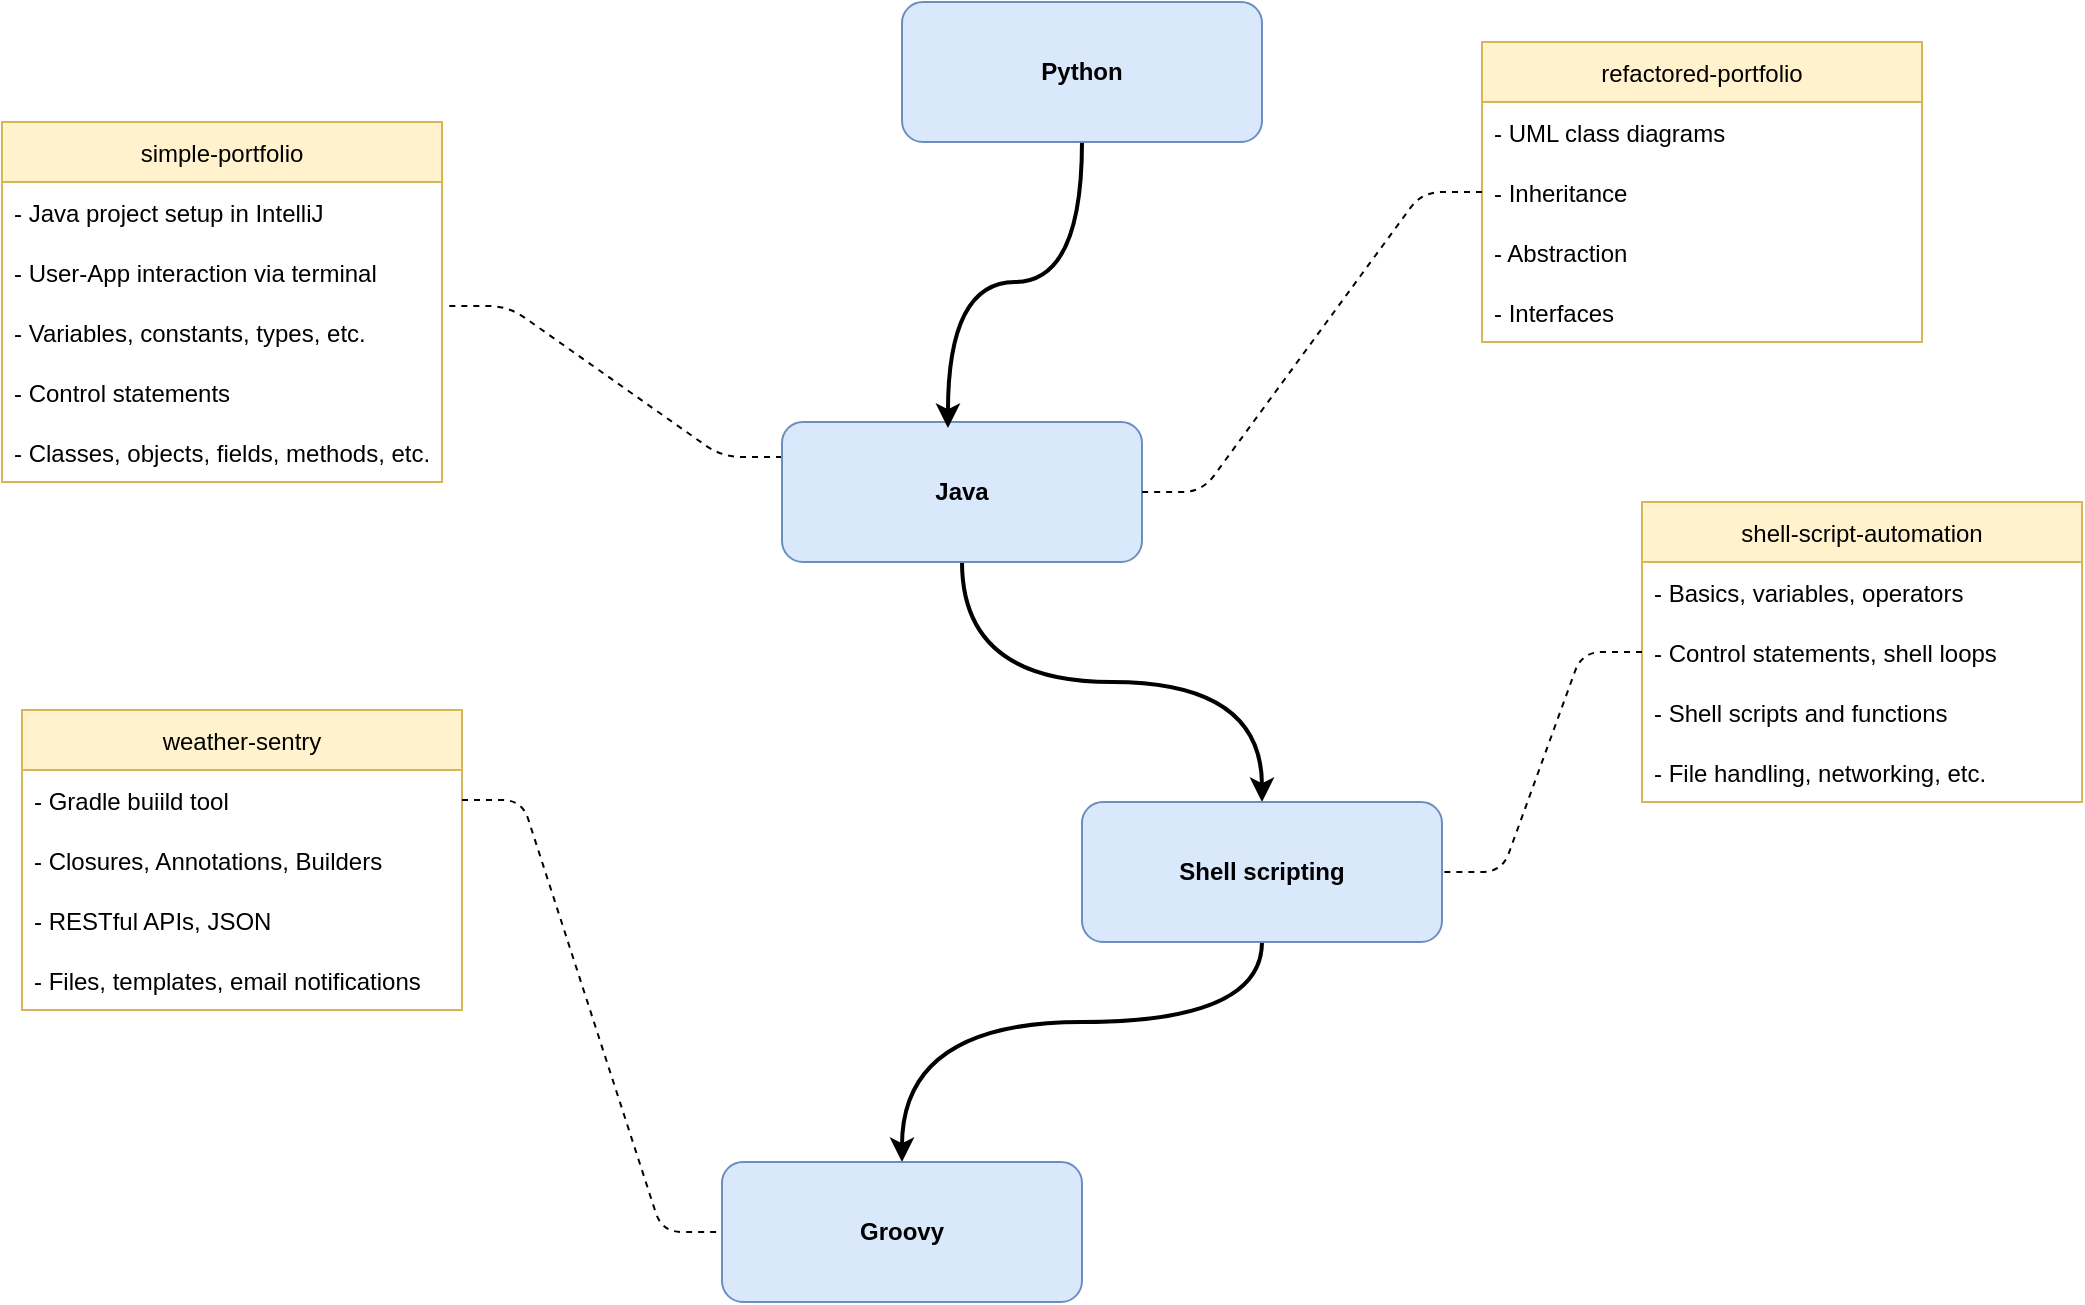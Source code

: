 <mxfile version="23.1.5" type="device">
  <diagram id="WKo9ChxJwPo8a2PyM7Kh" name="Seite-1">
    <mxGraphModel dx="1140" dy="826" grid="1" gridSize="10" guides="1" tooltips="1" connect="1" arrows="1" fold="1" page="1" pageScale="1" pageWidth="1169" pageHeight="827" background="#ffffff" math="0" shadow="0">
      <root>
        <mxCell id="0" />
        <mxCell id="1" parent="0" />
        <mxCell id="5u61I4w0F9tgi8mOFdOe-32" style="edgeStyle=entityRelationEdgeStyle;orthogonalLoop=1;jettySize=auto;html=1;entryX=1.014;entryY=0.067;entryDx=0;entryDy=0;entryPerimeter=0;exitX=0;exitY=0.25;exitDx=0;exitDy=0;dashed=1;elbow=vertical;endArrow=none;endFill=0;" parent="1" source="5u61I4w0F9tgi8mOFdOe-1" target="5u61I4w0F9tgi8mOFdOe-29" edge="1">
          <mxGeometry relative="1" as="geometry" />
        </mxCell>
        <mxCell id="5u61I4w0F9tgi8mOFdOe-57" style="edgeStyle=orthogonalEdgeStyle;curved=1;orthogonalLoop=1;jettySize=auto;html=1;startArrow=none;startFill=0;endArrow=classic;endFill=1;strokeWidth=2;elbow=vertical;" parent="1" source="5u61I4w0F9tgi8mOFdOe-1" target="5u61I4w0F9tgi8mOFdOe-56" edge="1">
          <mxGeometry relative="1" as="geometry" />
        </mxCell>
        <mxCell id="5u61I4w0F9tgi8mOFdOe-1" value="&lt;b&gt;Java&lt;/b&gt;" style="rounded=1;whiteSpace=wrap;html=1;fillColor=#dae8fc;strokeColor=#6c8ebf;" parent="1" vertex="1">
          <mxGeometry x="520" y="270" width="180" height="70" as="geometry" />
        </mxCell>
        <mxCell id="5u61I4w0F9tgi8mOFdOe-27" value="simple-portfolio" style="swimlane;fontStyle=0;childLayout=stackLayout;horizontal=1;startSize=30;horizontalStack=0;resizeParent=1;resizeParentMax=0;resizeLast=0;collapsible=1;marginBottom=0;fillColor=#fff2cc;strokeColor=#d6b656;" parent="1" vertex="1">
          <mxGeometry x="130" y="120" width="220" height="180" as="geometry" />
        </mxCell>
        <mxCell id="5u61I4w0F9tgi8mOFdOe-28" value="- Java project setup in IntelliJ" style="text;strokeColor=none;fillColor=none;align=left;verticalAlign=middle;spacingLeft=4;spacingRight=4;overflow=hidden;points=[[0,0.5],[1,0.5]];portConstraint=eastwest;rotatable=0;" parent="5u61I4w0F9tgi8mOFdOe-27" vertex="1">
          <mxGeometry y="30" width="220" height="30" as="geometry" />
        </mxCell>
        <mxCell id="uamTwMM5MynsBb1By7ge-2" value="- User-App interaction via terminal" style="text;strokeColor=none;fillColor=none;align=left;verticalAlign=middle;spacingLeft=4;spacingRight=4;overflow=hidden;points=[[0,0.5],[1,0.5]];portConstraint=eastwest;rotatable=0;" parent="5u61I4w0F9tgi8mOFdOe-27" vertex="1">
          <mxGeometry y="60" width="220" height="30" as="geometry" />
        </mxCell>
        <mxCell id="5u61I4w0F9tgi8mOFdOe-29" value="- Variables, constants, types, etc." style="text;strokeColor=none;fillColor=none;align=left;verticalAlign=middle;spacingLeft=4;spacingRight=4;overflow=hidden;points=[[0,0.5],[1,0.5]];portConstraint=eastwest;rotatable=0;" parent="5u61I4w0F9tgi8mOFdOe-27" vertex="1">
          <mxGeometry y="90" width="220" height="30" as="geometry" />
        </mxCell>
        <mxCell id="uamTwMM5MynsBb1By7ge-1" value="- Control statements" style="text;strokeColor=none;fillColor=none;align=left;verticalAlign=middle;spacingLeft=4;spacingRight=4;overflow=hidden;points=[[0,0.5],[1,0.5]];portConstraint=eastwest;rotatable=0;" parent="5u61I4w0F9tgi8mOFdOe-27" vertex="1">
          <mxGeometry y="120" width="220" height="30" as="geometry" />
        </mxCell>
        <mxCell id="5u61I4w0F9tgi8mOFdOe-30" value="- Classes, objects, fields, methods, etc." style="text;strokeColor=none;fillColor=none;align=left;verticalAlign=middle;spacingLeft=4;spacingRight=4;overflow=hidden;points=[[0,0.5],[1,0.5]];portConstraint=eastwest;rotatable=0;" parent="5u61I4w0F9tgi8mOFdOe-27" vertex="1">
          <mxGeometry y="150" width="220" height="30" as="geometry" />
        </mxCell>
        <mxCell id="5u61I4w0F9tgi8mOFdOe-33" value="refactored-portfolio" style="swimlane;fontStyle=0;childLayout=stackLayout;horizontal=1;startSize=30;horizontalStack=0;resizeParent=1;resizeParentMax=0;resizeLast=0;collapsible=1;marginBottom=0;fillColor=#fff2cc;strokeColor=#d6b656;" parent="1" vertex="1">
          <mxGeometry x="870" y="80" width="220" height="150" as="geometry">
            <mxRectangle x="50" y="310" width="130" height="30" as="alternateBounds" />
          </mxGeometry>
        </mxCell>
        <mxCell id="5u61I4w0F9tgi8mOFdOe-34" value="- UML class diagrams" style="text;strokeColor=none;fillColor=none;align=left;verticalAlign=middle;spacingLeft=4;spacingRight=4;overflow=hidden;points=[[0,0.5],[1,0.5]];portConstraint=eastwest;rotatable=0;" parent="5u61I4w0F9tgi8mOFdOe-33" vertex="1">
          <mxGeometry y="30" width="220" height="30" as="geometry" />
        </mxCell>
        <mxCell id="5u61I4w0F9tgi8mOFdOe-35" value="- Inheritance" style="text;strokeColor=none;fillColor=none;align=left;verticalAlign=middle;spacingLeft=4;spacingRight=4;overflow=hidden;points=[[0,0.5],[1,0.5]];portConstraint=eastwest;rotatable=0;" parent="5u61I4w0F9tgi8mOFdOe-33" vertex="1">
          <mxGeometry y="60" width="220" height="30" as="geometry" />
        </mxCell>
        <mxCell id="5u61I4w0F9tgi8mOFdOe-42" value="- Abstraction" style="text;strokeColor=none;fillColor=none;align=left;verticalAlign=middle;spacingLeft=4;spacingRight=4;overflow=hidden;points=[[0,0.5],[1,0.5]];portConstraint=eastwest;rotatable=0;" parent="5u61I4w0F9tgi8mOFdOe-33" vertex="1">
          <mxGeometry y="90" width="220" height="30" as="geometry" />
        </mxCell>
        <mxCell id="5u61I4w0F9tgi8mOFdOe-36" value="- Interfaces" style="text;strokeColor=none;fillColor=none;align=left;verticalAlign=middle;spacingLeft=4;spacingRight=4;overflow=hidden;points=[[0,0.5],[1,0.5]];portConstraint=eastwest;rotatable=0;" parent="5u61I4w0F9tgi8mOFdOe-33" vertex="1">
          <mxGeometry y="120" width="220" height="30" as="geometry" />
        </mxCell>
        <mxCell id="5u61I4w0F9tgi8mOFdOe-37" value="" style="edgeStyle=entityRelationEdgeStyle;orthogonalLoop=1;jettySize=auto;html=1;exitX=0;exitY=0.5;exitDx=0;exitDy=0;dashed=1;elbow=vertical;endArrow=none;endFill=0;entryX=1;entryY=0.5;entryDx=0;entryDy=0;" parent="1" source="5u61I4w0F9tgi8mOFdOe-35" target="5u61I4w0F9tgi8mOFdOe-1" edge="1">
          <mxGeometry relative="1" as="geometry">
            <mxPoint x="580" y="175" as="sourcePoint" />
            <mxPoint x="440" y="440" as="targetPoint" />
          </mxGeometry>
        </mxCell>
        <mxCell id="9lO812jYTIob0WEKTiIl-10" style="edgeStyle=orthogonalEdgeStyle;rounded=1;orthogonalLoop=1;jettySize=auto;html=1;entryX=0.5;entryY=0;entryDx=0;entryDy=0;startArrow=none;startFill=0;endFill=1;strokeWidth=2;curved=1;exitX=0.5;exitY=1;exitDx=0;exitDy=0;" parent="1" source="5u61I4w0F9tgi8mOFdOe-56" target="9lO812jYTIob0WEKTiIl-9" edge="1">
          <mxGeometry relative="1" as="geometry">
            <Array as="points">
              <mxPoint x="760" y="570" />
              <mxPoint x="580" y="570" />
            </Array>
          </mxGeometry>
        </mxCell>
        <mxCell id="5u61I4w0F9tgi8mOFdOe-56" value="&lt;b&gt;Shell scripting&lt;/b&gt;" style="rounded=1;whiteSpace=wrap;html=1;fillColor=#dae8fc;strokeColor=#6c8ebf;" parent="1" vertex="1">
          <mxGeometry x="670" y="460" width="180" height="70" as="geometry" />
        </mxCell>
        <mxCell id="9lO812jYTIob0WEKTiIl-9" value="&lt;b&gt;Groovy&lt;/b&gt;" style="rounded=1;whiteSpace=wrap;html=1;fillColor=#dae8fc;strokeColor=#6c8ebf;" parent="1" vertex="1">
          <mxGeometry x="490" y="640" width="180" height="70" as="geometry" />
        </mxCell>
        <mxCell id="9lO812jYTIob0WEKTiIl-12" style="edgeStyle=orthogonalEdgeStyle;rounded=1;orthogonalLoop=1;jettySize=auto;html=1;entryX=0.461;entryY=0.043;entryDx=0;entryDy=0;entryPerimeter=0;startArrow=none;startFill=0;endFill=1;strokeWidth=2;curved=1;" parent="1" source="9lO812jYTIob0WEKTiIl-11" target="5u61I4w0F9tgi8mOFdOe-1" edge="1">
          <mxGeometry relative="1" as="geometry" />
        </mxCell>
        <mxCell id="9lO812jYTIob0WEKTiIl-11" value="&lt;b&gt;Python&lt;/b&gt;" style="rounded=1;whiteSpace=wrap;html=1;fillColor=#dae8fc;strokeColor=#6c8ebf;" parent="1" vertex="1">
          <mxGeometry x="580" y="60" width="180" height="70" as="geometry" />
        </mxCell>
        <mxCell id="A7QbbYXVOlvH_BCKSr63-1" value="shell-script-automation" style="swimlane;fontStyle=0;childLayout=stackLayout;horizontal=1;startSize=30;horizontalStack=0;resizeParent=1;resizeParentMax=0;resizeLast=0;collapsible=1;marginBottom=0;fillColor=#fff2cc;strokeColor=#d6b656;" parent="1" vertex="1">
          <mxGeometry x="950" y="310" width="220" height="150" as="geometry">
            <mxRectangle x="50" y="310" width="130" height="30" as="alternateBounds" />
          </mxGeometry>
        </mxCell>
        <mxCell id="A7QbbYXVOlvH_BCKSr63-2" value="- Basics, variables, operators" style="text;strokeColor=none;fillColor=none;align=left;verticalAlign=middle;spacingLeft=4;spacingRight=4;overflow=hidden;points=[[0,0.5],[1,0.5]];portConstraint=eastwest;rotatable=0;" parent="A7QbbYXVOlvH_BCKSr63-1" vertex="1">
          <mxGeometry y="30" width="220" height="30" as="geometry" />
        </mxCell>
        <mxCell id="A7QbbYXVOlvH_BCKSr63-3" value="- Control statements, shell loops" style="text;strokeColor=none;fillColor=none;align=left;verticalAlign=middle;spacingLeft=4;spacingRight=4;overflow=hidden;points=[[0,0.5],[1,0.5]];portConstraint=eastwest;rotatable=0;" parent="A7QbbYXVOlvH_BCKSr63-1" vertex="1">
          <mxGeometry y="60" width="220" height="30" as="geometry" />
        </mxCell>
        <mxCell id="A7QbbYXVOlvH_BCKSr63-4" value="- Shell scripts and functions" style="text;strokeColor=none;fillColor=none;align=left;verticalAlign=middle;spacingLeft=4;spacingRight=4;overflow=hidden;points=[[0,0.5],[1,0.5]];portConstraint=eastwest;rotatable=0;" parent="A7QbbYXVOlvH_BCKSr63-1" vertex="1">
          <mxGeometry y="90" width="220" height="30" as="geometry" />
        </mxCell>
        <mxCell id="A7QbbYXVOlvH_BCKSr63-5" value="- File handling, networking, etc. " style="text;strokeColor=none;fillColor=none;align=left;verticalAlign=middle;spacingLeft=4;spacingRight=4;overflow=hidden;points=[[0,0.5],[1,0.5]];portConstraint=eastwest;rotatable=0;" parent="A7QbbYXVOlvH_BCKSr63-1" vertex="1">
          <mxGeometry y="120" width="220" height="30" as="geometry" />
        </mxCell>
        <mxCell id="A7QbbYXVOlvH_BCKSr63-6" style="edgeStyle=entityRelationEdgeStyle;rounded=1;orthogonalLoop=1;jettySize=auto;html=1;entryX=1;entryY=0.5;entryDx=0;entryDy=0;endArrow=none;dashed=1;endFill=0;exitX=0;exitY=0.5;exitDx=0;exitDy=0;" parent="1" source="A7QbbYXVOlvH_BCKSr63-3" target="5u61I4w0F9tgi8mOFdOe-56" edge="1">
          <mxGeometry relative="1" as="geometry">
            <mxPoint x="860" y="215" as="sourcePoint" />
            <mxPoint x="710" y="315" as="targetPoint" />
          </mxGeometry>
        </mxCell>
        <mxCell id="Y0MotoJL7Rnht3oHR2Wq-1" value="weather-sentry" style="swimlane;fontStyle=0;childLayout=stackLayout;horizontal=1;startSize=30;horizontalStack=0;resizeParent=1;resizeParentMax=0;resizeLast=0;collapsible=1;marginBottom=0;fillColor=#fff2cc;strokeColor=#d6b656;" vertex="1" parent="1">
          <mxGeometry x="140" y="414" width="220" height="150" as="geometry" />
        </mxCell>
        <mxCell id="Y0MotoJL7Rnht3oHR2Wq-2" value="- Gradle buiild tool" style="text;strokeColor=none;fillColor=none;align=left;verticalAlign=middle;spacingLeft=4;spacingRight=4;overflow=hidden;points=[[0,0.5],[1,0.5]];portConstraint=eastwest;rotatable=0;" vertex="1" parent="Y0MotoJL7Rnht3oHR2Wq-1">
          <mxGeometry y="30" width="220" height="30" as="geometry" />
        </mxCell>
        <mxCell id="Y0MotoJL7Rnht3oHR2Wq-3" value="- Closures, Annotations, Builders" style="text;strokeColor=none;fillColor=none;align=left;verticalAlign=middle;spacingLeft=4;spacingRight=4;overflow=hidden;points=[[0,0.5],[1,0.5]];portConstraint=eastwest;rotatable=0;" vertex="1" parent="Y0MotoJL7Rnht3oHR2Wq-1">
          <mxGeometry y="60" width="220" height="30" as="geometry" />
        </mxCell>
        <mxCell id="Y0MotoJL7Rnht3oHR2Wq-5" value="- RESTful APIs, JSON" style="text;strokeColor=none;fillColor=none;align=left;verticalAlign=middle;spacingLeft=4;spacingRight=4;overflow=hidden;points=[[0,0.5],[1,0.5]];portConstraint=eastwest;rotatable=0;" vertex="1" parent="Y0MotoJL7Rnht3oHR2Wq-1">
          <mxGeometry y="90" width="220" height="30" as="geometry" />
        </mxCell>
        <mxCell id="Y0MotoJL7Rnht3oHR2Wq-6" value="- Files, templates, email notifications" style="text;strokeColor=none;fillColor=none;align=left;verticalAlign=middle;spacingLeft=4;spacingRight=4;overflow=hidden;points=[[0,0.5],[1,0.5]];portConstraint=eastwest;rotatable=0;" vertex="1" parent="Y0MotoJL7Rnht3oHR2Wq-1">
          <mxGeometry y="120" width="220" height="30" as="geometry" />
        </mxCell>
        <mxCell id="Y0MotoJL7Rnht3oHR2Wq-4" value="" style="edgeStyle=entityRelationEdgeStyle;orthogonalLoop=1;jettySize=auto;html=1;exitX=1;exitY=0.5;exitDx=0;exitDy=0;dashed=1;elbow=vertical;endArrow=none;endFill=0;entryX=0;entryY=0.5;entryDx=0;entryDy=0;" edge="1" parent="1" source="Y0MotoJL7Rnht3oHR2Wq-2" target="9lO812jYTIob0WEKTiIl-9">
          <mxGeometry relative="1" as="geometry">
            <mxPoint x="880" y="165" as="sourcePoint" />
            <mxPoint x="710" y="315" as="targetPoint" />
          </mxGeometry>
        </mxCell>
      </root>
    </mxGraphModel>
  </diagram>
</mxfile>
